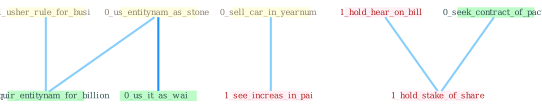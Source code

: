 Graph G{ 
    node
    [shape=polygon,style=filled,width=.5,height=.06,color="#BDFCC9",fixedsize=true,fontsize=4,
    fontcolor="#2f4f4f"];
    {node
    [color="#ffffe0", fontcolor="#8b7d6b"] "1_usher_rule_for_busi " "0_sell_car_in_yearnum " "0_us_entitynam_as_stone "}
{node [color="#fff0f5", fontcolor="#b22222"] "1_see_increas_in_pai " "1_hold_hear_on_bill " "1_hold_stake_of_share "}
edge [color="#B0E2FF"];

	"1_usher_rule_for_busi " -- "0_acquir_entitynam_for_billion " [w="1", color="#87cefa" ];
	"0_sell_car_in_yearnum " -- "1_see_increas_in_pai " [w="1", color="#87cefa" ];
	"0_us_entitynam_as_stone " -- "0_us_it_as_wai " [w="2", color="#1e90ff" , len=0.8];
	"0_us_entitynam_as_stone " -- "0_acquir_entitynam_for_billion " [w="1", color="#87cefa" ];
	"0_seek_contract_of_pact " -- "1_hold_stake_of_share " [w="1", color="#87cefa" ];
	"1_hold_hear_on_bill " -- "1_hold_stake_of_share " [w="1", color="#87cefa" ];
}